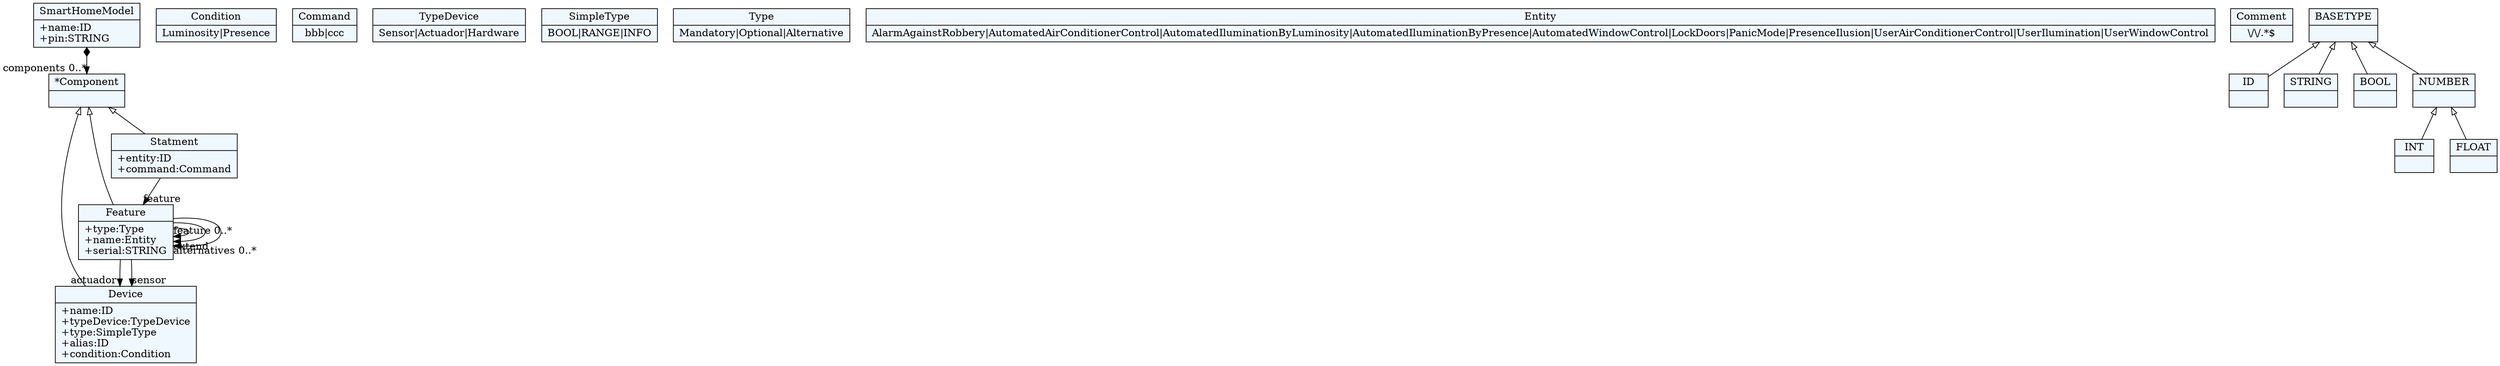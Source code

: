 
    digraph xtext {
    fontname = "Bitstream Vera Sans"
    fontsize = 8
    node[
        shape=record,
        style=filled,
        fillcolor=aliceblue
    ]
    nodesep = 0.3
    edge[dir=black,arrowtail=empty]


140236560577800 -> 140236560579656[arrowtail=diamond, dir=both, headlabel="components 0..*"]
140236560577800[ label="{SmartHomeModel|+name:ID\l+pin:STRING\l}"]

140236560579656[ label="{*Component|}"]
140236560579656 -> 140236560587080 [dir=back]
140236560579656 -> 140236560588936 [dir=back]
140236560579656 -> 140236560590792 [dir=back]

140236560581512[ label="{Condition|Luminosity\|Presence}"]

140236560583368[ label="{Command|bbb\|ccc}"]

140236560585224[ label="{TypeDevice|Sensor\|Actuador\|Hardware}"]

140236560191992[ label="{SimpleType|BOOL\|RANGE\|INFO}"]

140236560587080[ label="{Device|+name:ID\l+typeDevice:TypeDevice\l+type:SimpleType\l+alias:ID\l+condition:Condition\l}"]

140236560588936 -> 140236560588936[headlabel="feature 0..*"]
140236560588936 -> 140236560588936[headlabel="extend "]
140236560588936 -> 140236560588936[headlabel="alternatives 0..*"]
140236560588936 -> 140236560587080[headlabel="actuador "]
140236560588936 -> 140236560587080[headlabel="sensor "]
140236560588936[ label="{Feature|+type:Type\l+name:Entity\l+serial:STRING\l}"]

140236560590792 -> 140236560588936[headlabel="feature "]
140236560590792[ label="{Statment|+entity:ID\l+command:Command\l}"]

140236560592648[ label="{Type|Mandatory\|Optional\|Alternative}"]

140236560594504[ label="{Entity|AlarmAgainstRobbery\|AutomatedAirConditionerControl\|AutomatedIluminationByLuminosity\|AutomatedIluminationByPresence\|AutomatedWindowControl\|LockDoors\|PanicMode\|PresenceIlusion\|UserAirConditionerControl\|UserIlumination\|UserWindowControl}"]

140236560209288[ label="{Comment|\\/\\/.*$}"]

140236559342744[ label="{ID|}"]

140236559273640[ label="{STRING|}"]

140236559356408[ label="{BOOL|}"]

140236559358840[ label="{INT|}"]

140236559361272[ label="{FLOAT|}"]

140236559363704[ label="{NUMBER|}"]
140236559363704 -> 140236559361272 [dir=back]
140236559363704 -> 140236559358840 [dir=back]

140236559365560[ label="{BASETYPE|}"]
140236559365560 -> 140236559363704 [dir=back]
140236559365560 -> 140236559356408 [dir=back]
140236559365560 -> 140236559342744 [dir=back]
140236559365560 -> 140236559273640 [dir=back]


}
